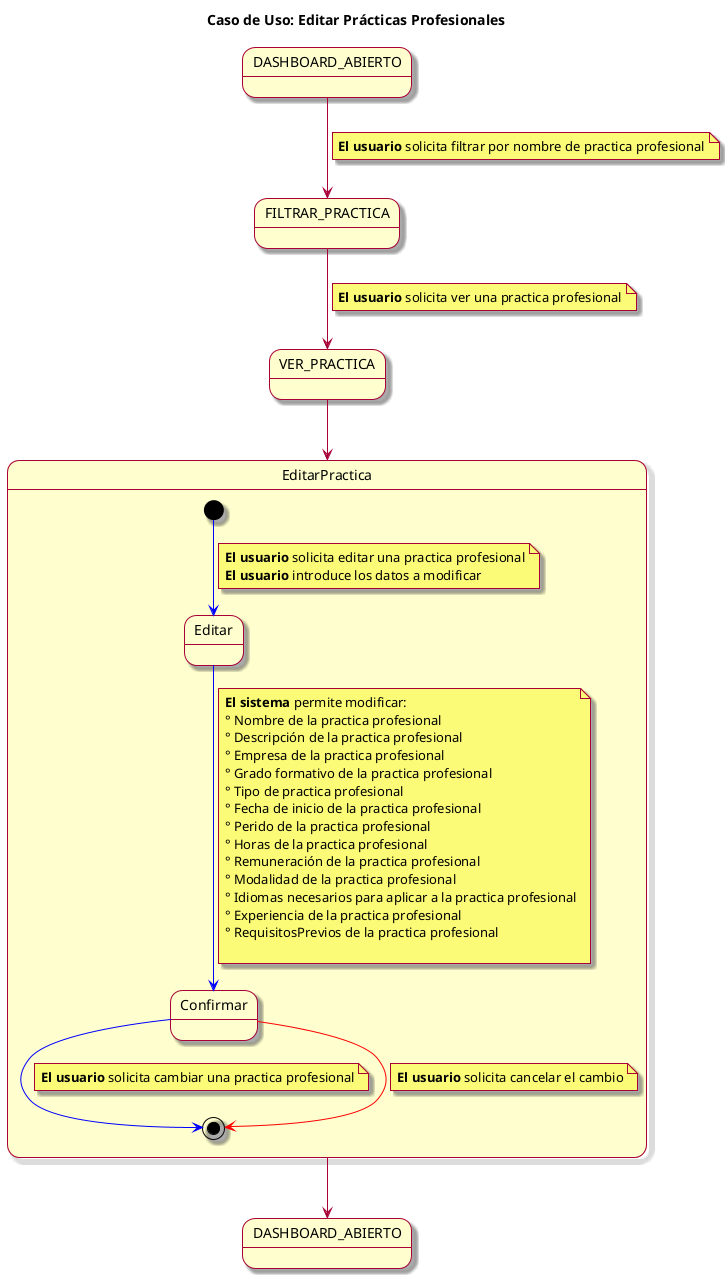 @startuml
skin rose
title Caso de Uso: Editar Prácticas Profesionales

state "DASHBOARD_ABIERTO" as DASHBOARD_ABIERTO2
state "VER_PRACTICA" as VER_PRACTICA2
state FILTRAR_PRACTICA

DASHBOARD_ABIERTO --> FILTRAR_PRACTICA
note on link: **El usuario** solicita filtrar por nombre de practica profesional
FILTRAR_PRACTICA --> VER_PRACTICA2
note on link: **El usuario** solicita ver una practica profesional
VER_PRACTICA2 --> EditarPractica
EditarPractica --> DASHBOARD_ABIERTO2

state EditarPractica {
    [*] -[#blue]-> editarPractica
    note on link
        **El usuario** solicita editar una practica profesional
        **El usuario** introduce los datos a modificar
    end note
    state "Editar" as editarPractica
    editarPractica -[#blue]-> confirmarCambios
    state "Confirmar" as confirmarCambios
    note on link
        **El sistema** permite modificar:
        ° Nombre de la practica profesional
        ° Descripción de la practica profesional
        ° Empresa de la practica profesional
        ° Grado formativo de la practica profesional
        ° Tipo de practica profesional
        ° Fecha de inicio de la practica profesional
        ° Perido de la practica profesional
        ° Horas de la practica profesional
        ° Remuneración de la practica profesional
        ° Modalidad de la practica profesional
        ° Idiomas necesarios para aplicar a la practica profesional
        ° Experiencia de la practica profesional
        ° RequisitosPrevios de la practica profesional

    end note

    confirmarCambios -[#blue]-> [*]
    note on link: **El usuario** solicita cambiar una practica profesional
    confirmarCambios -[#red]-> [*]
    note on link: **El usuario** solicita cancelar el cambio

}

@enduml